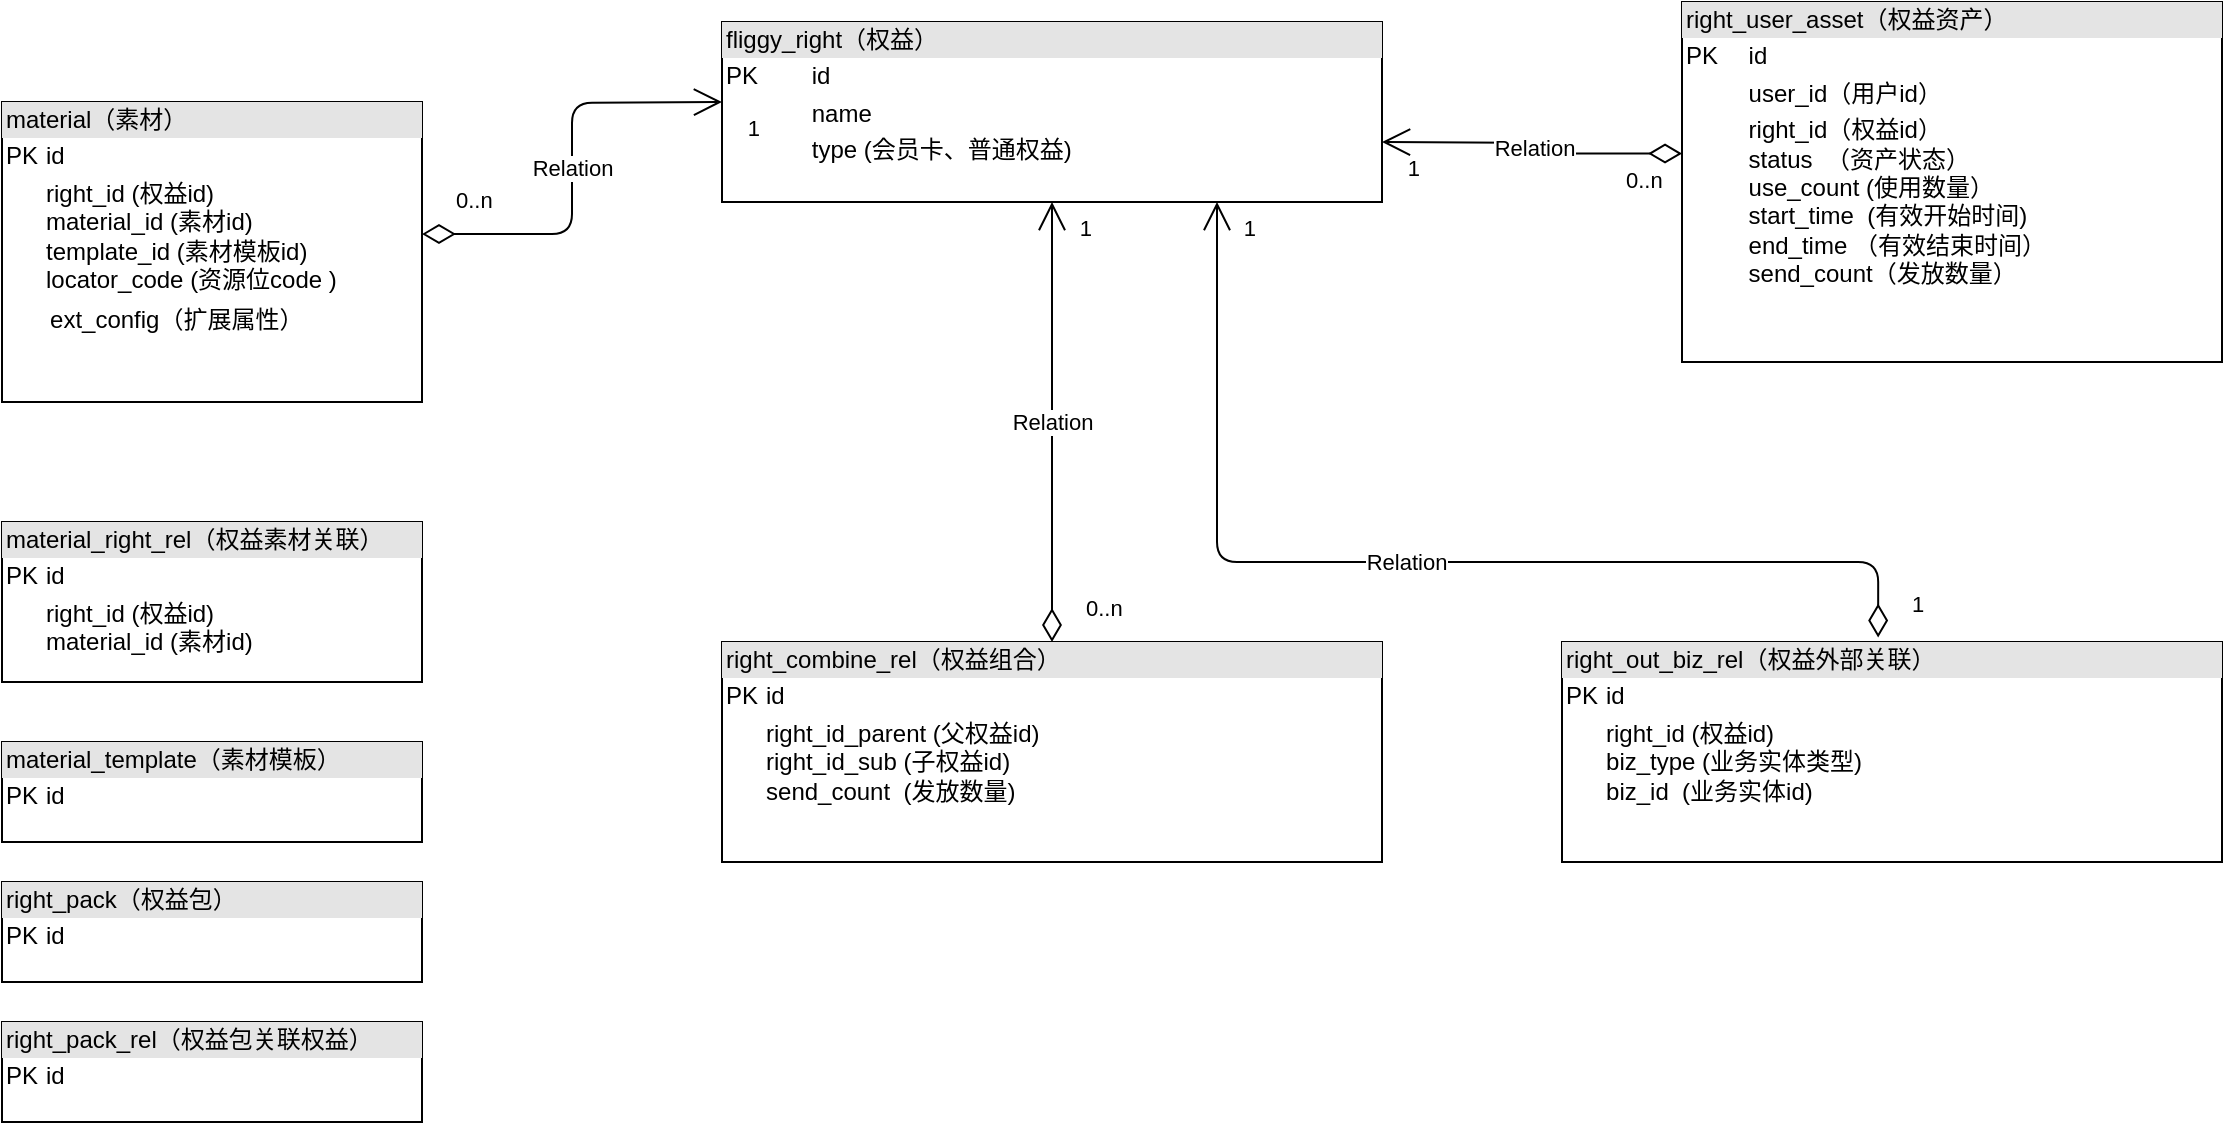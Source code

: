 <mxfile version="13.4.0" type="github" pages="4">
  <diagram name="会员卡创建" id="e7e014a7-5840-1c2e-5031-d8a46d1fe8dd">
    <mxGraphModel dx="1158" dy="591" grid="1" gridSize="10" guides="1" tooltips="1" connect="1" arrows="1" fold="1" page="1" pageScale="1" pageWidth="1169" pageHeight="826" background="#ffffff" math="0" shadow="0">
      <root>
        <mxCell id="0" />
        <mxCell id="1" parent="0" />
        <mxCell id="YY1izlTtlxkpwMXu7x4F-1" value="&lt;div style=&quot;box-sizing: border-box ; width: 100% ; background: #e4e4e4 ; padding: 2px&quot;&gt;fliggy_right（权益）&lt;/div&gt;&lt;table style=&quot;width: 100% ; font-size: 1em&quot; cellpadding=&quot;2&quot; cellspacing=&quot;0&quot;&gt;&lt;tbody&gt;&lt;tr&gt;&lt;td&gt;PK&lt;/td&gt;&lt;td&gt;id&lt;/td&gt;&lt;/tr&gt;&lt;tr&gt;&lt;td&gt;&lt;br&gt;&lt;/td&gt;&lt;td&gt;name&lt;br&gt;&lt;/td&gt;&lt;/tr&gt;&lt;tr&gt;&lt;td&gt;&lt;/td&gt;&lt;td&gt;type (会员卡、普通权益)&lt;br&gt;&lt;br&gt;&lt;br&gt;&lt;br&gt;&lt;br&gt;&lt;br&gt;&lt;/td&gt;&lt;/tr&gt;&lt;/tbody&gt;&lt;/table&gt;" style="verticalAlign=top;align=left;overflow=fill;html=1;" vertex="1" parent="1">
          <mxGeometry x="380" y="220" width="330" height="90" as="geometry" />
        </mxCell>
        <mxCell id="YY1izlTtlxkpwMXu7x4F-2" value="&lt;div style=&quot;box-sizing: border-box ; width: 100% ; background: #e4e4e4 ; padding: 2px&quot;&gt;right_user_asset（权益资产）&lt;br&gt;&lt;/div&gt;&lt;table style=&quot;width: 100% ; font-size: 1em&quot; cellpadding=&quot;2&quot; cellspacing=&quot;0&quot;&gt;&lt;tbody&gt;&lt;tr&gt;&lt;td&gt;PK&lt;/td&gt;&lt;td&gt;id&lt;/td&gt;&lt;/tr&gt;&lt;tr&gt;&lt;td&gt;&lt;br&gt;&lt;/td&gt;&lt;td&gt;user_id（用户id）&lt;/td&gt;&lt;/tr&gt;&lt;tr&gt;&lt;td&gt;&lt;br&gt;&lt;/td&gt;&lt;td&gt;right_id（权益id）&lt;br&gt;status&amp;nbsp; （资产状态）&lt;br&gt;use_count (使用数量）&lt;br&gt;start_time&amp;nbsp; (有效开始时间)&lt;br&gt;end_time （有效结束时间）&lt;br&gt;send_count（发放数量）&lt;br&gt;&lt;br&gt;&lt;/td&gt;&lt;/tr&gt;&lt;/tbody&gt;&lt;/table&gt;" style="verticalAlign=top;align=left;overflow=fill;html=1;" vertex="1" parent="1">
          <mxGeometry x="860" y="210" width="270" height="180" as="geometry" />
        </mxCell>
        <mxCell id="8GvcptEVgj3s6sQUt0Vm-1" value="&lt;div style=&quot;box-sizing: border-box ; width: 100% ; background: #e4e4e4 ; padding: 2px&quot;&gt;right_combine_rel（权益组合）&lt;/div&gt;&lt;table style=&quot;width: 100% ; font-size: 1em&quot; cellpadding=&quot;2&quot; cellspacing=&quot;0&quot;&gt;&lt;tbody&gt;&lt;tr&gt;&lt;td&gt;PK&lt;/td&gt;&lt;td&gt;id&lt;/td&gt;&lt;/tr&gt;&lt;tr&gt;&lt;td&gt;&lt;br&gt;&lt;/td&gt;&lt;td&gt;right_id_parent (父权益id)&lt;br&gt;right_id_sub (子权益id)&lt;br&gt;send_count&amp;nbsp; (发放数量)&lt;br&gt;&lt;span style=&quot;color: rgb(89 , 89 , 89) ; font-family: , &amp;#34;consolas&amp;#34; , &amp;#34;liberation mono&amp;#34; , &amp;#34;menlo&amp;#34; , &amp;#34;courier&amp;#34; , monospace ; font-size: 13px ; letter-spacing: 0.7px ; background-color: rgb(249 , 249 , 249)&quot;&gt;&lt;br&gt;&lt;/span&gt;&lt;/td&gt;&lt;/tr&gt;&lt;tr&gt;&lt;td&gt;&lt;/td&gt;&lt;td&gt;&lt;table cellpadding=&quot;2&quot; cellspacing=&quot;0&quot; style=&quot;font-size: 1em ; width: 330px&quot;&gt;&lt;tbody&gt;&lt;tr&gt;&lt;td&gt;&lt;span style=&quot;color: rgb(89 , 89 , 89) ; font-family: , &amp;#34;consolas&amp;#34; , &amp;#34;liberation mono&amp;#34; , &amp;#34;menlo&amp;#34; , &amp;#34;courier&amp;#34; , monospace ; font-size: 13px ; letter-spacing: 0.7px ; background-color: rgb(249 , 249 , 249)&quot;&gt;&lt;br&gt;&lt;br&gt;&lt;/span&gt;&lt;/td&gt;&lt;/tr&gt;&lt;/tbody&gt;&lt;/table&gt;&lt;br&gt;&lt;br&gt;&lt;br&gt;&lt;br&gt;&lt;/td&gt;&lt;/tr&gt;&lt;/tbody&gt;&lt;/table&gt;" style="verticalAlign=top;align=left;overflow=fill;html=1;" vertex="1" parent="1">
          <mxGeometry x="380" y="530" width="330" height="110" as="geometry" />
        </mxCell>
        <mxCell id="8GvcptEVgj3s6sQUt0Vm-3" value="Relation" style="endArrow=open;html=1;endSize=12;startArrow=diamondThin;startSize=14;startFill=0;edgeStyle=orthogonalEdgeStyle;exitX=0;exitY=0.421;exitDx=0;exitDy=0;exitPerimeter=0;" edge="1" parent="1" source="YY1izlTtlxkpwMXu7x4F-2">
          <mxGeometry relative="1" as="geometry">
            <mxPoint x="710" y="260" as="sourcePoint" />
            <mxPoint x="710" y="280" as="targetPoint" />
          </mxGeometry>
        </mxCell>
        <mxCell id="8GvcptEVgj3s6sQUt0Vm-4" value="0..n" style="edgeLabel;resizable=0;html=1;align=left;verticalAlign=top;" connectable="0" vertex="1" parent="8GvcptEVgj3s6sQUt0Vm-3">
          <mxGeometry x="-1" relative="1" as="geometry">
            <mxPoint x="-30" as="offset" />
          </mxGeometry>
        </mxCell>
        <mxCell id="8GvcptEVgj3s6sQUt0Vm-5" value="1" style="edgeLabel;resizable=0;html=1;align=right;verticalAlign=top;" connectable="0" vertex="1" parent="8GvcptEVgj3s6sQUt0Vm-3">
          <mxGeometry x="1" relative="1" as="geometry">
            <mxPoint x="20" as="offset" />
          </mxGeometry>
        </mxCell>
        <mxCell id="8GvcptEVgj3s6sQUt0Vm-7" value="&lt;div style=&quot;box-sizing: border-box ; width: 100% ; background: #e4e4e4 ; padding: 2px&quot;&gt;material_right_rel（权益素材关联）&lt;/div&gt;&lt;table style=&quot;width: 100% ; font-size: 1em&quot; cellpadding=&quot;2&quot; cellspacing=&quot;0&quot;&gt;&lt;tbody&gt;&lt;tr&gt;&lt;td&gt;PK&lt;/td&gt;&lt;td&gt;id&lt;/td&gt;&lt;/tr&gt;&lt;tr&gt;&lt;td&gt;&lt;br&gt;&lt;/td&gt;&lt;td&gt;right_id (权益id)&lt;br&gt;material_id (素材id)&lt;br&gt;&lt;span style=&quot;color: rgb(89 , 89 , 89) ; font-family: , &amp;#34;consolas&amp;#34; , &amp;#34;liberation mono&amp;#34; , &amp;#34;menlo&amp;#34; , &amp;#34;courier&amp;#34; , monospace ; font-size: 13px ; letter-spacing: 0.7px ; background-color: rgb(249 , 249 , 249)&quot;&gt;&lt;br&gt;&lt;/span&gt;&lt;/td&gt;&lt;/tr&gt;&lt;tr&gt;&lt;td&gt;&lt;/td&gt;&lt;td&gt;&lt;table cellpadding=&quot;2&quot; cellspacing=&quot;0&quot; style=&quot;font-size: 1em ; width: 330px&quot;&gt;&lt;tbody&gt;&lt;tr&gt;&lt;td&gt;&lt;span style=&quot;color: rgb(89 , 89 , 89) ; font-family: , &amp;#34;consolas&amp;#34; , &amp;#34;liberation mono&amp;#34; , &amp;#34;menlo&amp;#34; , &amp;#34;courier&amp;#34; , monospace ; font-size: 13px ; letter-spacing: 0.7px ; background-color: rgb(249 , 249 , 249)&quot;&gt;&lt;br&gt;&lt;br&gt;&lt;/span&gt;&lt;/td&gt;&lt;/tr&gt;&lt;/tbody&gt;&lt;/table&gt;&lt;br&gt;&lt;br&gt;&lt;br&gt;&lt;br&gt;&lt;/td&gt;&lt;/tr&gt;&lt;/tbody&gt;&lt;/table&gt;" style="verticalAlign=top;align=left;overflow=fill;html=1;" vertex="1" parent="1">
          <mxGeometry x="20" y="470" width="210" height="80" as="geometry" />
        </mxCell>
        <mxCell id="8GvcptEVgj3s6sQUt0Vm-8" value="Relation" style="endArrow=open;html=1;endSize=12;startArrow=diamondThin;startSize=14;startFill=0;edgeStyle=orthogonalEdgeStyle;exitX=0.5;exitY=0;exitDx=0;exitDy=0;entryX=0.5;entryY=1;entryDx=0;entryDy=0;" edge="1" parent="1" source="8GvcptEVgj3s6sQUt0Vm-1" target="YY1izlTtlxkpwMXu7x4F-1">
          <mxGeometry relative="1" as="geometry">
            <mxPoint x="685" y="410" as="sourcePoint" />
            <mxPoint x="545" y="410" as="targetPoint" />
          </mxGeometry>
        </mxCell>
        <mxCell id="8GvcptEVgj3s6sQUt0Vm-9" value="0..n" style="edgeLabel;resizable=0;html=1;align=left;verticalAlign=top;" connectable="0" vertex="1" parent="8GvcptEVgj3s6sQUt0Vm-8">
          <mxGeometry x="-1" relative="1" as="geometry">
            <mxPoint x="15" y="-30" as="offset" />
          </mxGeometry>
        </mxCell>
        <mxCell id="8GvcptEVgj3s6sQUt0Vm-10" value="1" style="edgeLabel;resizable=0;html=1;align=right;verticalAlign=top;" connectable="0" vertex="1" parent="8GvcptEVgj3s6sQUt0Vm-8">
          <mxGeometry x="1" relative="1" as="geometry">
            <mxPoint x="20" as="offset" />
          </mxGeometry>
        </mxCell>
        <mxCell id="8GvcptEVgj3s6sQUt0Vm-11" value="&lt;div style=&quot;box-sizing: border-box ; width: 100% ; background: #e4e4e4 ; padding: 2px&quot;&gt;material（素材）&lt;/div&gt;&lt;table style=&quot;width: 100% ; font-size: 1em&quot; cellpadding=&quot;2&quot; cellspacing=&quot;0&quot;&gt;&lt;tbody&gt;&lt;tr&gt;&lt;td&gt;PK&lt;/td&gt;&lt;td&gt;id&lt;/td&gt;&lt;/tr&gt;&lt;tr&gt;&lt;td&gt;&lt;br&gt;&lt;/td&gt;&lt;td&gt;right_id (权益id)&lt;br&gt;material_id (素材id)&lt;br&gt;template_id (素材模板id)&lt;br&gt;locator_code (资源位code )&lt;span style=&quot;background-color: rgb(249 , 249 , 249)&quot;&gt;&lt;br&gt;&lt;/span&gt;&lt;/td&gt;&lt;/tr&gt;&lt;tr&gt;&lt;td&gt;&lt;/td&gt;&lt;td&gt;&lt;table cellpadding=&quot;2&quot; cellspacing=&quot;0&quot; style=&quot;font-size: 1em ; width: 330px&quot;&gt;&lt;tbody&gt;&lt;tr&gt;&lt;td&gt;ext_config（扩展属性）&lt;span style=&quot;background-color: rgb(249 , 249 , 249)&quot;&gt;&lt;br&gt;&lt;br&gt;&lt;/span&gt;&lt;/td&gt;&lt;/tr&gt;&lt;/tbody&gt;&lt;/table&gt;&lt;br&gt;&lt;br&gt;&lt;br&gt;&lt;br&gt;&lt;/td&gt;&lt;/tr&gt;&lt;/tbody&gt;&lt;/table&gt;" style="verticalAlign=top;align=left;overflow=fill;html=1;" vertex="1" parent="1">
          <mxGeometry x="20" y="260" width="210" height="150" as="geometry" />
        </mxCell>
        <mxCell id="8GvcptEVgj3s6sQUt0Vm-12" value="&lt;div style=&quot;box-sizing: border-box ; width: 100% ; background: #e4e4e4 ; padding: 2px&quot;&gt;right_out_biz_rel（权益外部关联）&lt;/div&gt;&lt;table style=&quot;width: 100% ; font-size: 1em&quot; cellpadding=&quot;2&quot; cellspacing=&quot;0&quot;&gt;&lt;tbody&gt;&lt;tr&gt;&lt;td&gt;PK&lt;/td&gt;&lt;td&gt;id&lt;/td&gt;&lt;/tr&gt;&lt;tr&gt;&lt;td&gt;&lt;br&gt;&lt;/td&gt;&lt;td&gt;right_id (权益id)&lt;br&gt;biz_type&amp;nbsp;(业务实体类型)&lt;br&gt;biz_id&amp;nbsp; (业务实体id)&lt;br&gt;&lt;span style=&quot;color: rgb(89 , 89 , 89) ; font-family: , &amp;#34;consolas&amp;#34; , &amp;#34;liberation mono&amp;#34; , &amp;#34;menlo&amp;#34; , &amp;#34;courier&amp;#34; , monospace ; font-size: 13px ; letter-spacing: 0.7px ; background-color: rgb(249 , 249 , 249)&quot;&gt;&lt;br&gt;&lt;/span&gt;&lt;/td&gt;&lt;/tr&gt;&lt;tr&gt;&lt;td&gt;&lt;/td&gt;&lt;td&gt;&lt;table cellpadding=&quot;2&quot; cellspacing=&quot;0&quot; style=&quot;font-size: 1em ; width: 330px&quot;&gt;&lt;tbody&gt;&lt;tr&gt;&lt;td&gt;&lt;span style=&quot;color: rgb(89 , 89 , 89) ; font-family: , &amp;#34;consolas&amp;#34; , &amp;#34;liberation mono&amp;#34; , &amp;#34;menlo&amp;#34; , &amp;#34;courier&amp;#34; , monospace ; font-size: 13px ; letter-spacing: 0.7px ; background-color: rgb(249 , 249 , 249)&quot;&gt;&lt;br&gt;&lt;br&gt;&lt;/span&gt;&lt;/td&gt;&lt;/tr&gt;&lt;/tbody&gt;&lt;/table&gt;&lt;br&gt;&lt;br&gt;&lt;br&gt;&lt;br&gt;&lt;/td&gt;&lt;/tr&gt;&lt;/tbody&gt;&lt;/table&gt;" style="verticalAlign=top;align=left;overflow=fill;html=1;" vertex="1" parent="1">
          <mxGeometry x="800" y="530" width="330" height="110" as="geometry" />
        </mxCell>
        <mxCell id="8GvcptEVgj3s6sQUt0Vm-13" value="Relation" style="endArrow=open;html=1;endSize=12;startArrow=diamondThin;startSize=14;startFill=0;edgeStyle=orthogonalEdgeStyle;exitX=0.479;exitY=-0.021;exitDx=0;exitDy=0;exitPerimeter=0;entryX=0.75;entryY=1;entryDx=0;entryDy=0;" edge="1" parent="1" source="8GvcptEVgj3s6sQUt0Vm-12" target="YY1izlTtlxkpwMXu7x4F-1">
          <mxGeometry relative="1" as="geometry">
            <mxPoint x="710" y="530" as="sourcePoint" />
            <mxPoint x="710" y="410" as="targetPoint" />
            <Array as="points">
              <mxPoint x="958" y="490" />
              <mxPoint x="628" y="490" />
            </Array>
          </mxGeometry>
        </mxCell>
        <mxCell id="8GvcptEVgj3s6sQUt0Vm-14" value="1" style="edgeLabel;resizable=0;html=1;align=left;verticalAlign=top;" connectable="0" vertex="1" parent="8GvcptEVgj3s6sQUt0Vm-13">
          <mxGeometry x="-1" relative="1" as="geometry">
            <mxPoint x="15" y="-30" as="offset" />
          </mxGeometry>
        </mxCell>
        <mxCell id="8GvcptEVgj3s6sQUt0Vm-15" value="1" style="edgeLabel;resizable=0;html=1;align=right;verticalAlign=top;" connectable="0" vertex="1" parent="8GvcptEVgj3s6sQUt0Vm-13">
          <mxGeometry x="1" relative="1" as="geometry">
            <mxPoint x="20" as="offset" />
          </mxGeometry>
        </mxCell>
        <mxCell id="8GvcptEVgj3s6sQUt0Vm-16" value="&lt;div style=&quot;box-sizing: border-box ; width: 100% ; background: #e4e4e4 ; padding: 2px&quot;&gt;material_template（素材模板）&lt;/div&gt;&lt;table style=&quot;width: 100% ; font-size: 1em&quot; cellpadding=&quot;2&quot; cellspacing=&quot;0&quot;&gt;&lt;tbody&gt;&lt;tr&gt;&lt;td&gt;PK&lt;/td&gt;&lt;td&gt;id&lt;/td&gt;&lt;/tr&gt;&lt;tr&gt;&lt;td&gt;&lt;br&gt;&lt;/td&gt;&lt;td&gt;&lt;span style=&quot;color: rgb(89 , 89 , 89) ; font-family: , &amp;#34;consolas&amp;#34; , &amp;#34;liberation mono&amp;#34; , &amp;#34;menlo&amp;#34; , &amp;#34;courier&amp;#34; , monospace ; font-size: 13px ; letter-spacing: 0.7px ; background-color: rgb(249 , 249 , 249)&quot;&gt;&lt;br&gt;&lt;/span&gt;&lt;/td&gt;&lt;/tr&gt;&lt;tr&gt;&lt;td&gt;&lt;/td&gt;&lt;td&gt;&lt;table cellpadding=&quot;2&quot; cellspacing=&quot;0&quot; style=&quot;font-size: 1em ; width: 330px&quot;&gt;&lt;tbody&gt;&lt;tr&gt;&lt;td&gt;&lt;span style=&quot;color: rgb(89 , 89 , 89) ; font-family: , &amp;#34;consolas&amp;#34; , &amp;#34;liberation mono&amp;#34; , &amp;#34;menlo&amp;#34; , &amp;#34;courier&amp;#34; , monospace ; font-size: 13px ; letter-spacing: 0.7px ; background-color: rgb(249 , 249 , 249)&quot;&gt;&lt;br&gt;&lt;br&gt;&lt;/span&gt;&lt;/td&gt;&lt;/tr&gt;&lt;/tbody&gt;&lt;/table&gt;&lt;br&gt;&lt;br&gt;&lt;br&gt;&lt;br&gt;&lt;/td&gt;&lt;/tr&gt;&lt;/tbody&gt;&lt;/table&gt;" style="verticalAlign=top;align=left;overflow=fill;html=1;" vertex="1" parent="1">
          <mxGeometry x="20" y="580" width="210" height="50" as="geometry" />
        </mxCell>
        <mxCell id="owAqzGD0igHHlNFxF-Td-1" value="Relation" style="endArrow=open;html=1;endSize=12;startArrow=diamondThin;startSize=14;startFill=0;edgeStyle=orthogonalEdgeStyle;exitX=1;exitY=0.44;exitDx=0;exitDy=0;entryX=0.5;entryY=1;entryDx=0;entryDy=0;exitPerimeter=0;" edge="1" parent="1" source="8GvcptEVgj3s6sQUt0Vm-11">
          <mxGeometry relative="1" as="geometry">
            <mxPoint x="380" y="480" as="sourcePoint" />
            <mxPoint x="380" y="260" as="targetPoint" />
          </mxGeometry>
        </mxCell>
        <mxCell id="owAqzGD0igHHlNFxF-Td-2" value="0..n" style="edgeLabel;resizable=0;html=1;align=left;verticalAlign=top;" connectable="0" vertex="1" parent="owAqzGD0igHHlNFxF-Td-1">
          <mxGeometry x="-1" relative="1" as="geometry">
            <mxPoint x="15" y="-30" as="offset" />
          </mxGeometry>
        </mxCell>
        <mxCell id="owAqzGD0igHHlNFxF-Td-3" value="1" style="edgeLabel;resizable=0;html=1;align=right;verticalAlign=top;" connectable="0" vertex="1" parent="owAqzGD0igHHlNFxF-Td-1">
          <mxGeometry x="1" relative="1" as="geometry">
            <mxPoint x="20" as="offset" />
          </mxGeometry>
        </mxCell>
        <mxCell id="owAqzGD0igHHlNFxF-Td-4" value="&lt;div style=&quot;box-sizing: border-box ; width: 100% ; background: #e4e4e4 ; padding: 2px&quot;&gt;right_pack（权益包）&lt;/div&gt;&lt;table style=&quot;width: 100% ; font-size: 1em&quot; cellpadding=&quot;2&quot; cellspacing=&quot;0&quot;&gt;&lt;tbody&gt;&lt;tr&gt;&lt;td&gt;PK&lt;/td&gt;&lt;td&gt;id&lt;/td&gt;&lt;/tr&gt;&lt;tr&gt;&lt;td&gt;&lt;br&gt;&lt;/td&gt;&lt;td&gt;&lt;span style=&quot;color: rgb(89 , 89 , 89) ; font-family: , &amp;#34;consolas&amp;#34; , &amp;#34;liberation mono&amp;#34; , &amp;#34;menlo&amp;#34; , &amp;#34;courier&amp;#34; , monospace ; font-size: 13px ; letter-spacing: 0.7px ; background-color: rgb(249 , 249 , 249)&quot;&gt;&lt;br&gt;&lt;/span&gt;&lt;/td&gt;&lt;/tr&gt;&lt;tr&gt;&lt;td&gt;&lt;/td&gt;&lt;td&gt;&lt;table cellpadding=&quot;2&quot; cellspacing=&quot;0&quot; style=&quot;font-size: 1em ; width: 330px&quot;&gt;&lt;tbody&gt;&lt;tr&gt;&lt;td&gt;&lt;span style=&quot;color: rgb(89 , 89 , 89) ; font-family: , &amp;#34;consolas&amp;#34; , &amp;#34;liberation mono&amp;#34; , &amp;#34;menlo&amp;#34; , &amp;#34;courier&amp;#34; , monospace ; font-size: 13px ; letter-spacing: 0.7px ; background-color: rgb(249 , 249 , 249)&quot;&gt;&lt;br&gt;&lt;br&gt;&lt;/span&gt;&lt;/td&gt;&lt;/tr&gt;&lt;/tbody&gt;&lt;/table&gt;&lt;br&gt;&lt;br&gt;&lt;br&gt;&lt;br&gt;&lt;/td&gt;&lt;/tr&gt;&lt;/tbody&gt;&lt;/table&gt;" style="verticalAlign=top;align=left;overflow=fill;html=1;" vertex="1" parent="1">
          <mxGeometry x="20" y="650" width="210" height="50" as="geometry" />
        </mxCell>
        <mxCell id="owAqzGD0igHHlNFxF-Td-5" value="&lt;div style=&quot;box-sizing: border-box ; width: 100% ; background: #e4e4e4 ; padding: 2px&quot;&gt;right_pack_rel（权益包关联权益）&lt;/div&gt;&lt;table style=&quot;width: 100% ; font-size: 1em&quot; cellpadding=&quot;2&quot; cellspacing=&quot;0&quot;&gt;&lt;tbody&gt;&lt;tr&gt;&lt;td&gt;PK&lt;/td&gt;&lt;td&gt;id&lt;/td&gt;&lt;/tr&gt;&lt;tr&gt;&lt;td&gt;&lt;br&gt;&lt;/td&gt;&lt;td&gt;&lt;span style=&quot;color: rgb(89 , 89 , 89) ; font-family: , &amp;#34;consolas&amp;#34; , &amp;#34;liberation mono&amp;#34; , &amp;#34;menlo&amp;#34; , &amp;#34;courier&amp;#34; , monospace ; font-size: 13px ; letter-spacing: 0.7px ; background-color: rgb(249 , 249 , 249)&quot;&gt;&lt;br&gt;&lt;/span&gt;&lt;/td&gt;&lt;/tr&gt;&lt;tr&gt;&lt;td&gt;&lt;/td&gt;&lt;td&gt;&lt;table cellpadding=&quot;2&quot; cellspacing=&quot;0&quot; style=&quot;font-size: 1em ; width: 330px&quot;&gt;&lt;tbody&gt;&lt;tr&gt;&lt;td&gt;&lt;span style=&quot;color: rgb(89 , 89 , 89) ; font-family: , &amp;#34;consolas&amp;#34; , &amp;#34;liberation mono&amp;#34; , &amp;#34;menlo&amp;#34; , &amp;#34;courier&amp;#34; , monospace ; font-size: 13px ; letter-spacing: 0.7px ; background-color: rgb(249 , 249 , 249)&quot;&gt;&lt;br&gt;&lt;br&gt;&lt;/span&gt;&lt;/td&gt;&lt;/tr&gt;&lt;/tbody&gt;&lt;/table&gt;&lt;br&gt;&lt;br&gt;&lt;br&gt;&lt;br&gt;&lt;/td&gt;&lt;/tr&gt;&lt;/tbody&gt;&lt;/table&gt;" style="verticalAlign=top;align=left;overflow=fill;html=1;" vertex="1" parent="1">
          <mxGeometry x="20" y="720" width="210" height="50" as="geometry" />
        </mxCell>
      </root>
    </mxGraphModel>
  </diagram>
  <diagram id="MaNHfLUQFuiHubp2XSmd" name="会员创建流程">
    <mxGraphModel dx="1158" dy="591" grid="1" gridSize="10" guides="1" tooltips="1" connect="1" arrows="1" fold="1" page="1" pageScale="1" pageWidth="827" pageHeight="1169" math="0" shadow="0">
      <root>
        <mxCell id="zDAGFs8Ml1KUlhRKQY1Y-0" />
        <mxCell id="zDAGFs8Ml1KUlhRKQY1Y-1" parent="zDAGFs8Ml1KUlhRKQY1Y-0" />
        <mxCell id="j21XS1cx1xSZzrQIwdCX-34" style="edgeStyle=orthogonalEdgeStyle;rounded=0;orthogonalLoop=1;jettySize=auto;html=1;entryX=0.5;entryY=0;entryDx=0;entryDy=0;" edge="1" parent="zDAGFs8Ml1KUlhRKQY1Y-1" source="j21XS1cx1xSZzrQIwdCX-1" target="j21XS1cx1xSZzrQIwdCX-33">
          <mxGeometry relative="1" as="geometry" />
        </mxCell>
        <mxCell id="j21XS1cx1xSZzrQIwdCX-1" value="权益管理" style="rounded=0;whiteSpace=wrap;html=1;strokeColor=#FFFFFF;fillColor=#D5E8D4;align=left;" vertex="1" parent="zDAGFs8Ml1KUlhRKQY1Y-1">
          <mxGeometry x="240" y="200" width="490" height="220" as="geometry" />
        </mxCell>
        <mxCell id="j21XS1cx1xSZzrQIwdCX-0" value="会员运营" style="shape=umlActor;verticalLabelPosition=bottom;verticalAlign=top;html=1;" vertex="1" parent="zDAGFs8Ml1KUlhRKQY1Y-1">
          <mxGeometry x="450" y="30" width="30" height="60" as="geometry" />
        </mxCell>
        <mxCell id="j21XS1cx1xSZzrQIwdCX-2" value="" style="endArrow=classic;html=1;entryX=0.1;entryY=0;entryDx=0;entryDy=0;entryPerimeter=0;" edge="1" parent="zDAGFs8Ml1KUlhRKQY1Y-1" target="j21XS1cx1xSZzrQIwdCX-1">
          <mxGeometry width="50" height="50" relative="1" as="geometry">
            <mxPoint x="410" y="110" as="sourcePoint" />
            <mxPoint x="390" y="150" as="targetPoint" />
          </mxGeometry>
        </mxCell>
        <mxCell id="j21XS1cx1xSZzrQIwdCX-4" value="&lt;span&gt;权益创建，关联主体类型及id&amp;nbsp;&amp;nbsp;&lt;/span&gt;" style="text;html=1;align=center;verticalAlign=middle;resizable=0;points=[];autosize=1;" vertex="1" parent="zDAGFs8Ml1KUlhRKQY1Y-1">
          <mxGeometry x="240" y="150" width="180" height="20" as="geometry" />
        </mxCell>
        <mxCell id="j21XS1cx1xSZzrQIwdCX-5" value="&lt;div&gt;&lt;span&gt;会员卡&lt;/span&gt;&lt;/div&gt;" style="rounded=0;whiteSpace=wrap;html=1;strokeColor=#FFFFFF;fillColor=#FFE599;align=center;" vertex="1" parent="zDAGFs8Ml1KUlhRKQY1Y-1">
          <mxGeometry x="490" y="230" width="90" height="40" as="geometry" />
        </mxCell>
        <mxCell id="j21XS1cx1xSZzrQIwdCX-8" value="&lt;meta charset=&quot;utf-8&quot;&gt;&lt;span style=&quot;color: rgb(0, 0, 0); font-family: helvetica; font-size: 12px; font-style: normal; font-weight: 400; letter-spacing: normal; text-align: left; text-indent: 0px; text-transform: none; word-spacing: 0px; background-color: rgb(248, 249, 250); display: inline; float: none;&quot;&gt;父权益&lt;/span&gt;" style="text;whiteSpace=wrap;html=1;" vertex="1" parent="zDAGFs8Ml1KUlhRKQY1Y-1">
          <mxGeometry x="310" y="240" width="60" height="30" as="geometry" />
        </mxCell>
        <mxCell id="j21XS1cx1xSZzrQIwdCX-9" value="&lt;span style=&quot;color: rgb(0 , 0 , 0) ; font-family: &amp;#34;helvetica&amp;#34; ; font-size: 12px ; font-style: normal ; font-weight: 400 ; letter-spacing: normal ; text-align: left ; text-indent: 0px ; text-transform: none ; word-spacing: 0px ; background-color: rgb(248 , 249 , 250) ; display: inline ; float: none&quot;&gt;子权益&lt;/span&gt;" style="text;whiteSpace=wrap;html=1;" vertex="1" parent="zDAGFs8Ml1KUlhRKQY1Y-1">
          <mxGeometry x="310" y="330" width="60" height="30" as="geometry" />
        </mxCell>
        <mxCell id="j21XS1cx1xSZzrQIwdCX-10" value="&lt;div&gt;&lt;span&gt;火车票无忧退&lt;/span&gt;&lt;/div&gt;" style="rounded=0;whiteSpace=wrap;html=1;strokeColor=#FFFFFF;fillColor=#FFE599;align=center;" vertex="1" parent="zDAGFs8Ml1KUlhRKQY1Y-1">
          <mxGeometry x="380" y="300" width="90" height="40" as="geometry" />
        </mxCell>
        <mxCell id="j21XS1cx1xSZzrQIwdCX-11" value="&lt;div&gt;&lt;span&gt;贵宾厅&lt;/span&gt;&lt;/div&gt;" style="rounded=0;whiteSpace=wrap;html=1;strokeColor=#FFFFFF;fillColor=#FFE599;align=center;" vertex="1" parent="zDAGFs8Ml1KUlhRKQY1Y-1">
          <mxGeometry x="490" y="300" width="90" height="40" as="geometry" />
        </mxCell>
        <mxCell id="j21XS1cx1xSZzrQIwdCX-12" value="&lt;div&gt;&lt;span&gt;菲住卡&lt;/span&gt;&lt;/div&gt;" style="rounded=0;whiteSpace=wrap;html=1;strokeColor=#FFFFFF;fillColor=#FFE599;align=center;" vertex="1" parent="zDAGFs8Ml1KUlhRKQY1Y-1">
          <mxGeometry x="600" y="300" width="90" height="40" as="geometry" />
        </mxCell>
        <mxCell id="j21XS1cx1xSZzrQIwdCX-13" value="&lt;div&gt;&lt;span&gt;景区入园&lt;/span&gt;&lt;/div&gt;" style="rounded=0;whiteSpace=wrap;html=1;strokeColor=#FFFFFF;fillColor=#FFE599;align=center;" vertex="1" parent="zDAGFs8Ml1KUlhRKQY1Y-1">
          <mxGeometry x="380" y="360" width="90" height="40" as="geometry" />
        </mxCell>
        <mxCell id="j21XS1cx1xSZzrQIwdCX-15" value="&lt;div&gt;&lt;span&gt;ump券&lt;/span&gt;&lt;/div&gt;" style="rounded=0;whiteSpace=wrap;html=1;strokeColor=#FFFFFF;fillColor=#FFE599;align=center;" vertex="1" parent="zDAGFs8Ml1KUlhRKQY1Y-1">
          <mxGeometry x="490" y="360" width="90" height="40" as="geometry" />
        </mxCell>
        <mxCell id="j21XS1cx1xSZzrQIwdCX-16" value="&lt;div&gt;&lt;span&gt;里程翻倍&lt;/span&gt;&lt;/div&gt;" style="rounded=0;whiteSpace=wrap;html=1;strokeColor=#FFFFFF;fillColor=#FFE599;align=center;" vertex="1" parent="zDAGFs8Ml1KUlhRKQY1Y-1">
          <mxGeometry x="600" y="360" width="90" height="40" as="geometry" />
        </mxCell>
        <mxCell id="j21XS1cx1xSZzrQIwdCX-18" value="" style="endArrow=classic;html=1;entryX=0.1;entryY=0;entryDx=0;entryDy=0;entryPerimeter=0;" edge="1" parent="zDAGFs8Ml1KUlhRKQY1Y-1">
          <mxGeometry width="50" height="50" relative="1" as="geometry">
            <mxPoint x="465" y="120" as="sourcePoint" />
            <mxPoint x="464.5" y="200" as="targetPoint" />
          </mxGeometry>
        </mxCell>
        <mxCell id="j21XS1cx1xSZzrQIwdCX-19" value="&lt;span&gt;父权益关联子权益&lt;/span&gt;" style="text;html=1;align=center;verticalAlign=middle;resizable=0;points=[];autosize=1;" vertex="1" parent="zDAGFs8Ml1KUlhRKQY1Y-1">
          <mxGeometry x="410" y="150" width="110" height="20" as="geometry" />
        </mxCell>
        <mxCell id="j21XS1cx1xSZzrQIwdCX-20" value="商品发布" style="rounded=0;whiteSpace=wrap;html=1;strokeColor=#FFFFFF;fillColor=#D4E1F5;align=center;" vertex="1" parent="zDAGFs8Ml1KUlhRKQY1Y-1">
          <mxGeometry x="900" y="200" width="180" height="60" as="geometry" />
        </mxCell>
        <mxCell id="j21XS1cx1xSZzrQIwdCX-21" value="" style="endArrow=classic;html=1;entryX=1.002;entryY=0.182;entryDx=0;entryDy=0;exitX=-0.017;exitY=0.617;exitDx=0;exitDy=0;exitPerimeter=0;entryPerimeter=0;" edge="1" parent="zDAGFs8Ml1KUlhRKQY1Y-1" source="j21XS1cx1xSZzrQIwdCX-20" target="j21XS1cx1xSZzrQIwdCX-1">
          <mxGeometry width="50" height="50" relative="1" as="geometry">
            <mxPoint x="880" y="150" as="sourcePoint" />
            <mxPoint x="730" y="260" as="targetPoint" />
          </mxGeometry>
        </mxCell>
        <mxCell id="j21XS1cx1xSZzrQIwdCX-22" value="宝贝关联会员卡权益id" style="edgeLabel;html=1;align=center;verticalAlign=middle;resizable=0;points=[];" vertex="1" connectable="0" parent="j21XS1cx1xSZzrQIwdCX-21">
          <mxGeometry x="0.31" y="-2" relative="1" as="geometry">
            <mxPoint x="16" as="offset" />
          </mxGeometry>
        </mxCell>
        <mxCell id="j21XS1cx1xSZzrQIwdCX-23" value="权益发放系统" style="rounded=0;whiteSpace=wrap;html=1;strokeColor=#FFFFFF;fillColor=#9AC7BF;align=center;" vertex="1" parent="zDAGFs8Ml1KUlhRKQY1Y-1">
          <mxGeometry x="900" y="330" width="180" height="60" as="geometry" />
        </mxCell>
        <mxCell id="j21XS1cx1xSZzrQIwdCX-24" value="" style="endArrow=classic;html=1;exitX=-0.011;exitY=0.617;exitDx=0;exitDy=0;exitPerimeter=0;entryX=1;entryY=0.25;entryDx=0;entryDy=0;" edge="1" parent="zDAGFs8Ml1KUlhRKQY1Y-1" source="j21XS1cx1xSZzrQIwdCX-23" target="j21XS1cx1xSZzrQIwdCX-1">
          <mxGeometry width="50" height="50" relative="1" as="geometry">
            <mxPoint x="730" y="390" as="sourcePoint" />
            <mxPoint x="730" y="365" as="targetPoint" />
          </mxGeometry>
        </mxCell>
        <mxCell id="j21XS1cx1xSZzrQIwdCX-32" value="发奖活动关联付费会员卡权益id" style="edgeLabel;html=1;align=center;verticalAlign=middle;resizable=0;points=[];" vertex="1" connectable="0" parent="j21XS1cx1xSZzrQIwdCX-24">
          <mxGeometry x="-0.121" y="-3" relative="1" as="geometry">
            <mxPoint as="offset" />
          </mxGeometry>
        </mxCell>
        <mxCell id="j21XS1cx1xSZzrQIwdCX-30" value="" style="endArrow=classic;html=1;entryX=0.1;entryY=0;entryDx=0;entryDy=0;entryPerimeter=0;" edge="1" parent="zDAGFs8Ml1KUlhRKQY1Y-1">
          <mxGeometry width="50" height="50" relative="1" as="geometry">
            <mxPoint x="520" y="110" as="sourcePoint" />
            <mxPoint x="664.5" y="200" as="targetPoint" />
          </mxGeometry>
        </mxCell>
        <mxCell id="j21XS1cx1xSZzrQIwdCX-31" value="&lt;span&gt;设置子权益数量&lt;/span&gt;" style="text;html=1;align=center;verticalAlign=middle;resizable=0;points=[];autosize=1;" vertex="1" parent="zDAGFs8Ml1KUlhRKQY1Y-1">
          <mxGeometry x="585" y="150" width="100" height="20" as="geometry" />
        </mxCell>
        <mxCell id="j21XS1cx1xSZzrQIwdCX-33" value="权益素材管理" style="rounded=0;whiteSpace=wrap;html=1;strokeColor=#FFFFFF;fillColor=#D5E8D4;align=center;" vertex="1" parent="zDAGFs8Ml1KUlhRKQY1Y-1">
          <mxGeometry x="240" y="480" width="490" height="50" as="geometry" />
        </mxCell>
        <mxCell id="j21XS1cx1xSZzrQIwdCX-35" value="&lt;span&gt;设置父权益和子权益素材&lt;/span&gt;" style="text;html=1;align=center;verticalAlign=middle;resizable=0;points=[];autosize=1;" vertex="1" parent="zDAGFs8Ml1KUlhRKQY1Y-1">
          <mxGeometry x="480" y="440" width="150" height="20" as="geometry" />
        </mxCell>
        <mxCell id="j21XS1cx1xSZzrQIwdCX-38" value="营销运营" style="shape=umlActor;verticalLabelPosition=bottom;verticalAlign=top;html=1;" vertex="1" parent="zDAGFs8Ml1KUlhRKQY1Y-1">
          <mxGeometry x="80" y="30" width="30" height="60" as="geometry" />
        </mxCell>
        <mxCell id="j21XS1cx1xSZzrQIwdCX-39" value="优惠系统" style="rounded=0;whiteSpace=wrap;html=1;strokeColor=#FFFFFF;fillColor=#D5E8D4;align=center;" vertex="1" parent="zDAGFs8Ml1KUlhRKQY1Y-1">
          <mxGeometry x="10" y="200" width="170" height="60" as="geometry" />
        </mxCell>
        <mxCell id="j21XS1cx1xSZzrQIwdCX-40" value="" style="endArrow=classic;html=1;entryX=0.465;entryY=0.005;entryDx=0;entryDy=0;entryPerimeter=0;" edge="1" parent="zDAGFs8Ml1KUlhRKQY1Y-1" target="j21XS1cx1xSZzrQIwdCX-39">
          <mxGeometry width="50" height="50" relative="1" as="geometry">
            <mxPoint x="91" y="110" as="sourcePoint" />
            <mxPoint x="-30" y="200" as="targetPoint" />
          </mxGeometry>
        </mxCell>
        <mxCell id="j21XS1cx1xSZzrQIwdCX-41" value="ump券创建" style="edgeLabel;html=1;align=center;verticalAlign=middle;resizable=0;points=[];" vertex="1" connectable="0" parent="j21XS1cx1xSZzrQIwdCX-40">
          <mxGeometry x="-0.363" y="-1" relative="1" as="geometry">
            <mxPoint y="11.03" as="offset" />
          </mxGeometry>
        </mxCell>
      </root>
    </mxGraphModel>
  </diagram>
  <diagram id="R5_IxtRyC83MQlMv-ytm" name="会员卡子权益发放">
    
    <mxGraphModel dx="2066" dy="1131" grid="1" gridSize="10" guides="1" tooltips="1" connect="1" arrows="1" fold="1" page="1" pageScale="1" pageWidth="827" pageHeight="1169" math="0" shadow="0">
      
      <root>
        
        <mxCell id="gxIRj8r4BH8aGyPVzCsB-0" />
        
        <mxCell id="gxIRj8r4BH8aGyPVzCsB-1" parent="gxIRj8r4BH8aGyPVzCsB-0" />
        
      </root>
      
    </mxGraphModel>
    
  </diagram>
  <diagram id="jTUjxg3B5KQgk27oze23" name="会员卡子权益履约">
    <mxGraphModel dx="1158" dy="542" grid="1" gridSize="10" guides="1" tooltips="1" connect="1" arrows="1" fold="1" page="1" pageScale="1" pageWidth="827" pageHeight="1169" math="0" shadow="0">
      <root>
        <mxCell id="s9zLjwahHfYTyhlEVkAR-0" />
        <mxCell id="s9zLjwahHfYTyhlEVkAR-1" parent="s9zLjwahHfYTyhlEVkAR-0" />
      </root>
    </mxGraphModel>
  </diagram>
</mxfile>
